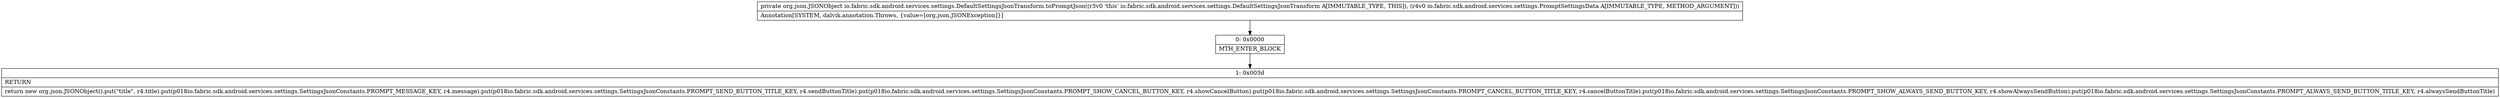 digraph "CFG forio.fabric.sdk.android.services.settings.DefaultSettingsJsonTransform.toPromptJson(Lio\/fabric\/sdk\/android\/services\/settings\/PromptSettingsData;)Lorg\/json\/JSONObject;" {
Node_0 [shape=record,label="{0\:\ 0x0000|MTH_ENTER_BLOCK\l}"];
Node_1 [shape=record,label="{1\:\ 0x003d|RETURN\l|return new org.json.JSONObject().put(\"title\", r4.title).put(p018io.fabric.sdk.android.services.settings.SettingsJsonConstants.PROMPT_MESSAGE_KEY, r4.message).put(p018io.fabric.sdk.android.services.settings.SettingsJsonConstants.PROMPT_SEND_BUTTON_TITLE_KEY, r4.sendButtonTitle).put(p018io.fabric.sdk.android.services.settings.SettingsJsonConstants.PROMPT_SHOW_CANCEL_BUTTON_KEY, r4.showCancelButton).put(p018io.fabric.sdk.android.services.settings.SettingsJsonConstants.PROMPT_CANCEL_BUTTON_TITLE_KEY, r4.cancelButtonTitle).put(p018io.fabric.sdk.android.services.settings.SettingsJsonConstants.PROMPT_SHOW_ALWAYS_SEND_BUTTON_KEY, r4.showAlwaysSendButton).put(p018io.fabric.sdk.android.services.settings.SettingsJsonConstants.PROMPT_ALWAYS_SEND_BUTTON_TITLE_KEY, r4.alwaysSendButtonTitle)\l}"];
MethodNode[shape=record,label="{private org.json.JSONObject io.fabric.sdk.android.services.settings.DefaultSettingsJsonTransform.toPromptJson((r3v0 'this' io.fabric.sdk.android.services.settings.DefaultSettingsJsonTransform A[IMMUTABLE_TYPE, THIS]), (r4v0 io.fabric.sdk.android.services.settings.PromptSettingsData A[IMMUTABLE_TYPE, METHOD_ARGUMENT]))  | Annotation[SYSTEM, dalvik.annotation.Throws, \{value=[org.json.JSONException]\}]\l}"];
MethodNode -> Node_0;
Node_0 -> Node_1;
}

